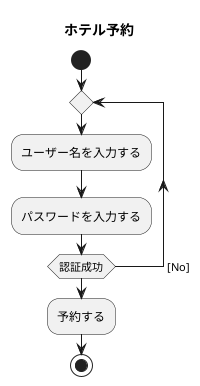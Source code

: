 @startuml
title ホテル予約
start
repeat
:ユーザー名を入力する;
:パスワードを入力する;
repeat while (認証成功) -> [No]
:予約する;
stop
@enduml